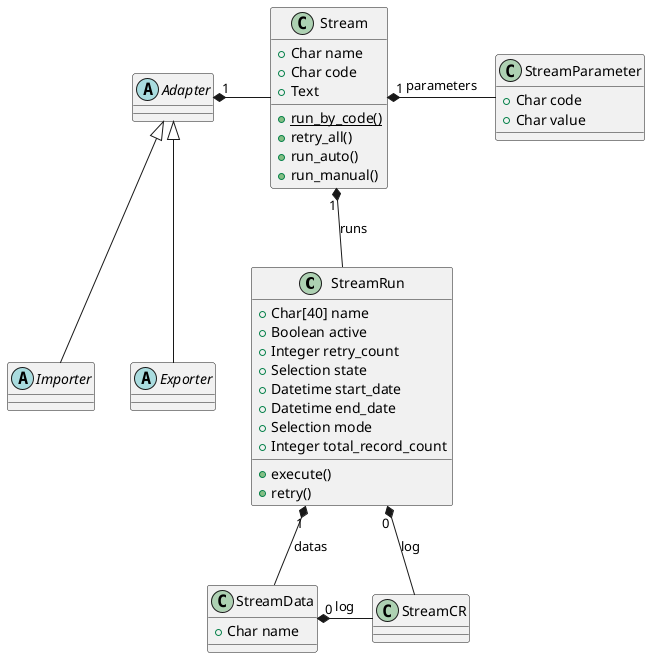 @startuml
class StreamRun {
  +Char[40] name
  +Boolean active
  +Integer retry_count
  +Selection state
  +Datetime start_date
  +Datetime end_date
  +Selection mode
  +Integer total_record_count

  +execute()
  +retry()

}

class Stream {
  +Char name
  +Char code
  +Text

  + {static} run_by_code()
  + retry_all()
  + run_auto()
  + run_manual()

}

class StreamParameter {
  +Char code
  +Char value
}

class StreamData {
  +Char name
}

abstract class Adapter
abstract class Importer
abstract class Exporter

Adapter <|-down- Importer
Adapter <|-down- Exporter

Stream "1" *-down- StreamRun : runs
StreamRun "1" *-down- StreamData : datas
StreamRun "0" *-down- StreamCR : log
StreamData "0" *-right- StreamCR : log
Stream "1" *-right- StreamParameter : parameters
Adapter "1" *- Stream

@enduml
